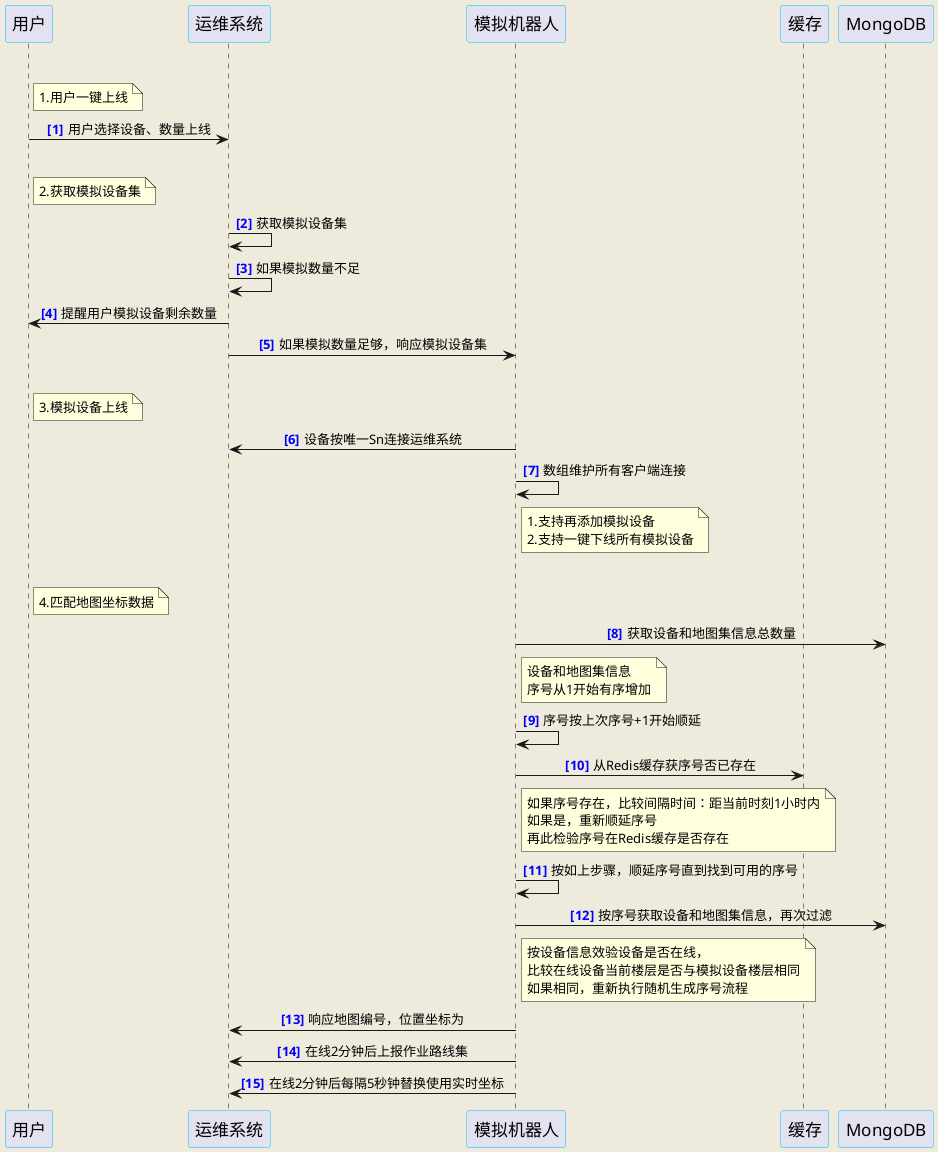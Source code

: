 @startuml
skinparam backgroundColor #EEEBDC
skinparam sequenceMessageAlign center
skinparam sequence {
ParticipantBorderColor DeepSkyBlue
ParticipantFontSize 17
}
'autonumber "<font color=blue><b>[##]"

participant "用户" as user

participant "运维系统" as omsys

participant "模拟机器人" as device

participant "缓存" as Redis

participant "MongoDB" as MongoDB


autonumber "<font color=blue><b>[###]"
|||
note right of user : 1.用户一键上线

user -> omsys: 用户选择设备、数量上线
|||
note right of user : 2.获取模拟设备集
omsys -> omsys: 获取模拟设备集

omsys -> omsys: 如果模拟数量不足

omsys -> user : 提醒用户模拟设备剩余数量

'2.1 获取设备缓存不存在\n2.2 获取设备缓存为模拟设备\n2.3 获取设备缓存离线超过一个月的设备
'omsys -> device: 2.4 返回模拟设备

omsys -> device: 如果模拟数量足够，响应模拟设备集
|||
note right of user : 3.模拟设备上线

device -> omsys: 设备按唯一Sn连接运维系统

device -> device: 数组维护所有客户端连接

note right of device : 1.支持再添加模拟设备\n2.支持一键下线所有模拟设备
|||
note right of user : 4.匹配地图坐标数据

device -> MongoDB : 获取设备和地图集信息总数量

note right of device : 设备和地图集信息\n序号从1开始有序增加

device -> device: 序号按上次序号+1开始顺延

device -> Redis: 从Redis缓存获序号否已存在

note right device : 如果序号存在，比较间隔时间：距当前时刻1小时内\n如果是，重新顺延序号\n再此检验序号在Redis缓存是否存在

device -> device: 按如上步骤，顺延序号直到找到可用的序号

device -> MongoDB: 按序号获取设备和地图集信息，再次过滤

note right device : 按设备信息效验设备是否在线，\n比较在线设备当前楼层是否与模拟设备楼层相同\n如果相同，重新执行随机生成序号流程

device -> omsys : 响应地图编号，位置坐标为

device -> omsys : 在线2分钟后上报作业路线集

device -> omsys : 在线2分钟后每隔5秒钟替换使用实时坐标

@enduml